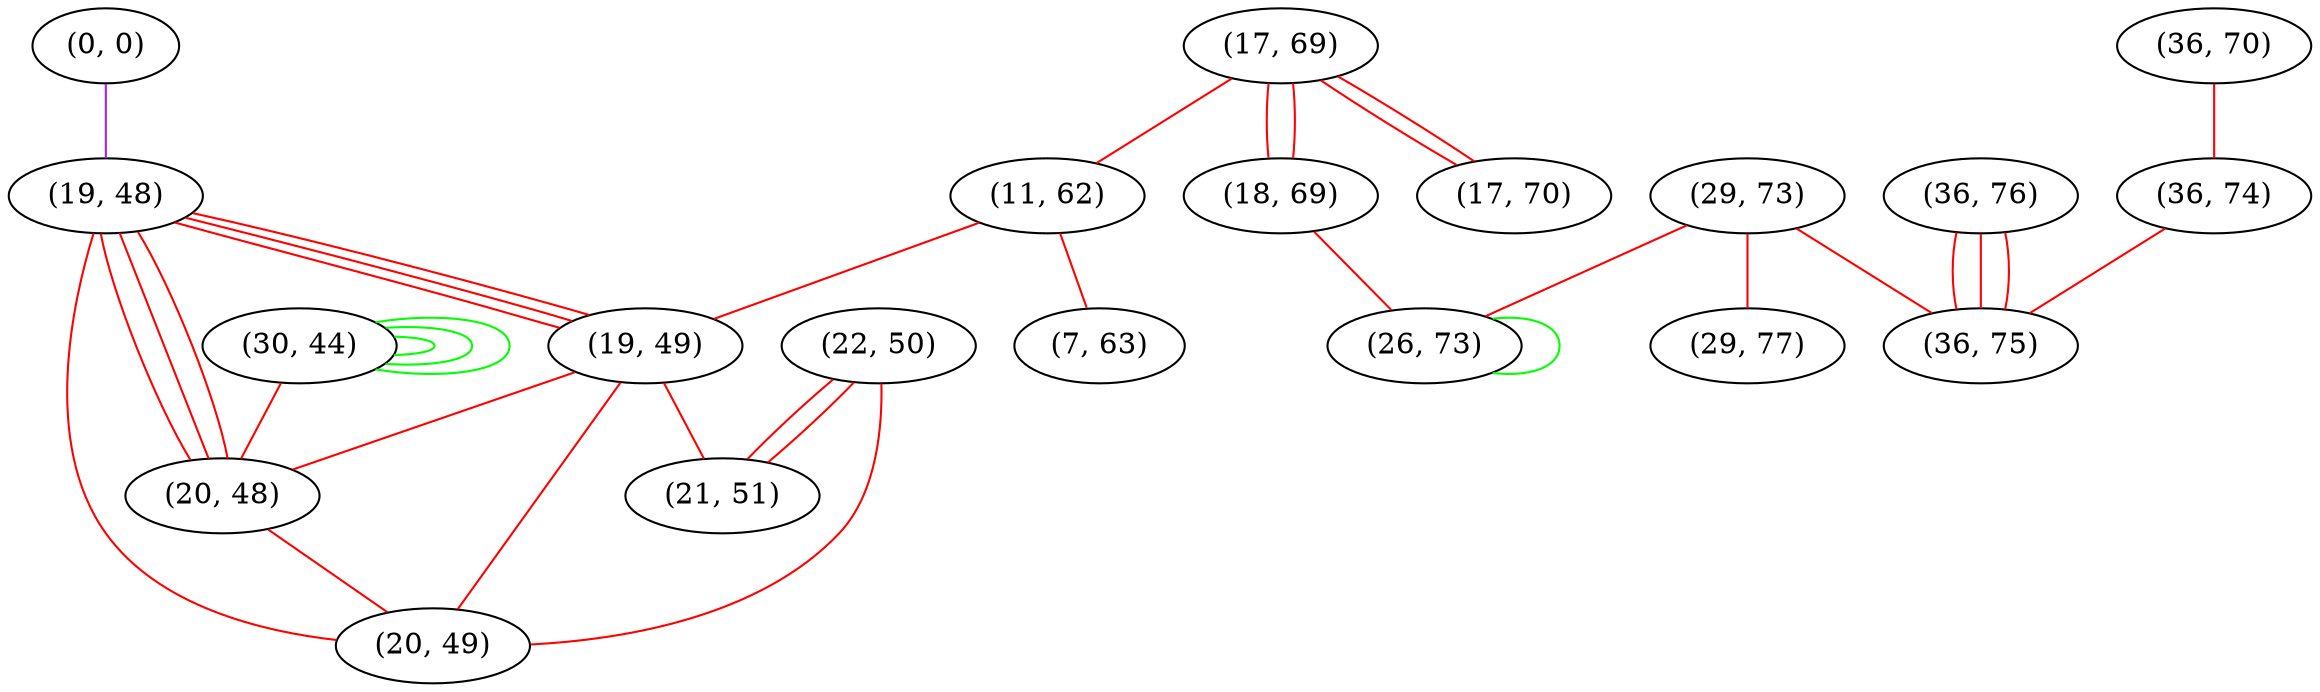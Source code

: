 graph "" {
"(17, 69)";
"(0, 0)";
"(17, 70)";
"(36, 70)";
"(11, 62)";
"(30, 44)";
"(19, 48)";
"(29, 73)";
"(18, 69)";
"(19, 49)";
"(36, 76)";
"(26, 73)";
"(22, 50)";
"(7, 63)";
"(36, 74)";
"(29, 77)";
"(20, 48)";
"(20, 49)";
"(36, 75)";
"(21, 51)";
"(17, 69)" -- "(18, 69)"  [color=red, key=0, weight=1];
"(17, 69)" -- "(18, 69)"  [color=red, key=1, weight=1];
"(17, 69)" -- "(17, 70)"  [color=red, key=0, weight=1];
"(17, 69)" -- "(17, 70)"  [color=red, key=1, weight=1];
"(17, 69)" -- "(11, 62)"  [color=red, key=0, weight=1];
"(0, 0)" -- "(19, 48)"  [color=purple, key=0, weight=4];
"(36, 70)" -- "(36, 74)"  [color=red, key=0, weight=1];
"(11, 62)" -- "(19, 49)"  [color=red, key=0, weight=1];
"(11, 62)" -- "(7, 63)"  [color=red, key=0, weight=1];
"(30, 44)" -- "(30, 44)"  [color=green, key=0, weight=2];
"(30, 44)" -- "(30, 44)"  [color=green, key=1, weight=2];
"(30, 44)" -- "(30, 44)"  [color=green, key=2, weight=2];
"(30, 44)" -- "(20, 48)"  [color=red, key=0, weight=1];
"(19, 48)" -- "(19, 49)"  [color=red, key=0, weight=1];
"(19, 48)" -- "(19, 49)"  [color=red, key=1, weight=1];
"(19, 48)" -- "(19, 49)"  [color=red, key=2, weight=1];
"(19, 48)" -- "(20, 49)"  [color=red, key=0, weight=1];
"(19, 48)" -- "(20, 48)"  [color=red, key=0, weight=1];
"(19, 48)" -- "(20, 48)"  [color=red, key=1, weight=1];
"(19, 48)" -- "(20, 48)"  [color=red, key=2, weight=1];
"(29, 73)" -- "(36, 75)"  [color=red, key=0, weight=1];
"(29, 73)" -- "(29, 77)"  [color=red, key=0, weight=1];
"(29, 73)" -- "(26, 73)"  [color=red, key=0, weight=1];
"(18, 69)" -- "(26, 73)"  [color=red, key=0, weight=1];
"(19, 49)" -- "(20, 48)"  [color=red, key=0, weight=1];
"(19, 49)" -- "(20, 49)"  [color=red, key=0, weight=1];
"(19, 49)" -- "(21, 51)"  [color=red, key=0, weight=1];
"(36, 76)" -- "(36, 75)"  [color=red, key=0, weight=1];
"(36, 76)" -- "(36, 75)"  [color=red, key=1, weight=1];
"(36, 76)" -- "(36, 75)"  [color=red, key=2, weight=1];
"(26, 73)" -- "(26, 73)"  [color=green, key=0, weight=2];
"(22, 50)" -- "(20, 49)"  [color=red, key=0, weight=1];
"(22, 50)" -- "(21, 51)"  [color=red, key=0, weight=1];
"(22, 50)" -- "(21, 51)"  [color=red, key=1, weight=1];
"(36, 74)" -- "(36, 75)"  [color=red, key=0, weight=1];
"(20, 48)" -- "(20, 49)"  [color=red, key=0, weight=1];
}
